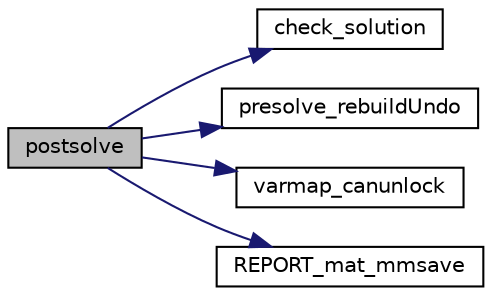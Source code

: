 digraph "postsolve"
{
  edge [fontname="Helvetica",fontsize="10",labelfontname="Helvetica",labelfontsize="10"];
  node [fontname="Helvetica",fontsize="10",shape=record];
  rankdir="LR";
  Node7 [label="postsolve",height=0.2,width=0.4,color="black", fillcolor="grey75", style="filled", fontcolor="black"];
  Node7 -> Node8 [color="midnightblue",fontsize="10",style="solid",fontname="Helvetica"];
  Node8 [label="check_solution",height=0.2,width=0.4,color="black", fillcolor="white", style="filled",URL="$dc/de4/3rd_party_2lpsolve_2build_2include_2lpsolve_2lp__lib_8h.html#a1be04296c25e5cedf3cd0ca46d217e20"];
  Node7 -> Node9 [color="midnightblue",fontsize="10",style="solid",fontname="Helvetica"];
  Node9 [label="presolve_rebuildUndo",height=0.2,width=0.4,color="black", fillcolor="white", style="filled",URL="$d3/da5/lp__presolve_8c.html#ab0ab73f9bb1499fcaf44ba01e1f15a90"];
  Node7 -> Node10 [color="midnightblue",fontsize="10",style="solid",fontname="Helvetica"];
  Node10 [label="varmap_canunlock",height=0.2,width=0.4,color="black", fillcolor="white", style="filled",URL="$dc/de4/3rd_party_2lpsolve_2build_2include_2lpsolve_2lp__lib_8h.html#a6520db142b437dc4b01983c198657ac4"];
  Node7 -> Node11 [color="midnightblue",fontsize="10",style="solid",fontname="Helvetica"];
  Node11 [label="REPORT_mat_mmsave",height=0.2,width=0.4,color="black", fillcolor="white", style="filled",URL="$d3/d63/3rd_party_2lpsolve_2build_2include_2lpsolve_2lp__report_8h.html#ad4c9acccc9eb7993e074d774ef7934d1"];
}
